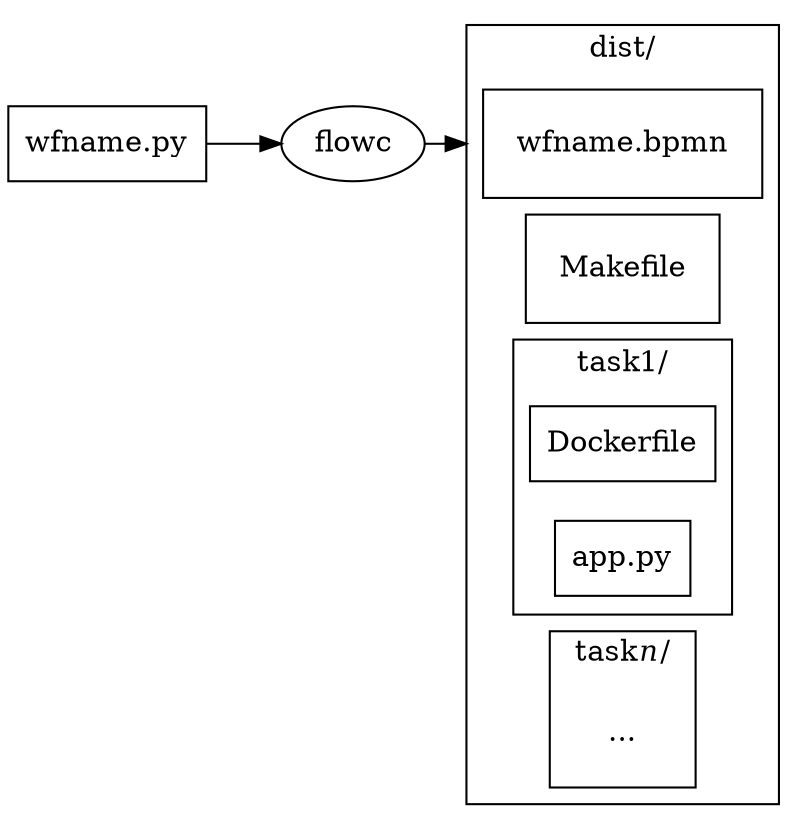 digraph flowc_graph {
    compound=true; rankdir=LR;
    node [shape=record];
    subgraph cluster_dist {
        label = "dist/";
        subgraph cluster_wfname_bpmn {
            label = "";
            "wfname.bpmn" [shape=plaintext];
        }
        subgraph cluster_makefile {
            label = "";
            "Makefile" [shape=plaintext];
        }
        subgraph cluster_task1 {
            label="task1/";
            "Dockerfile";
            "app.py";
        }
        subgraph cluster_taskn {
            label = <task<i>n</i>/>;
            "..." [shape=plaintext];
        }
    }
    flowc [shape=ellipse];
    "wfname.py" -> flowc;
    flowc -> "wfname.bpmn" [lhead=cluster_dist];
}
